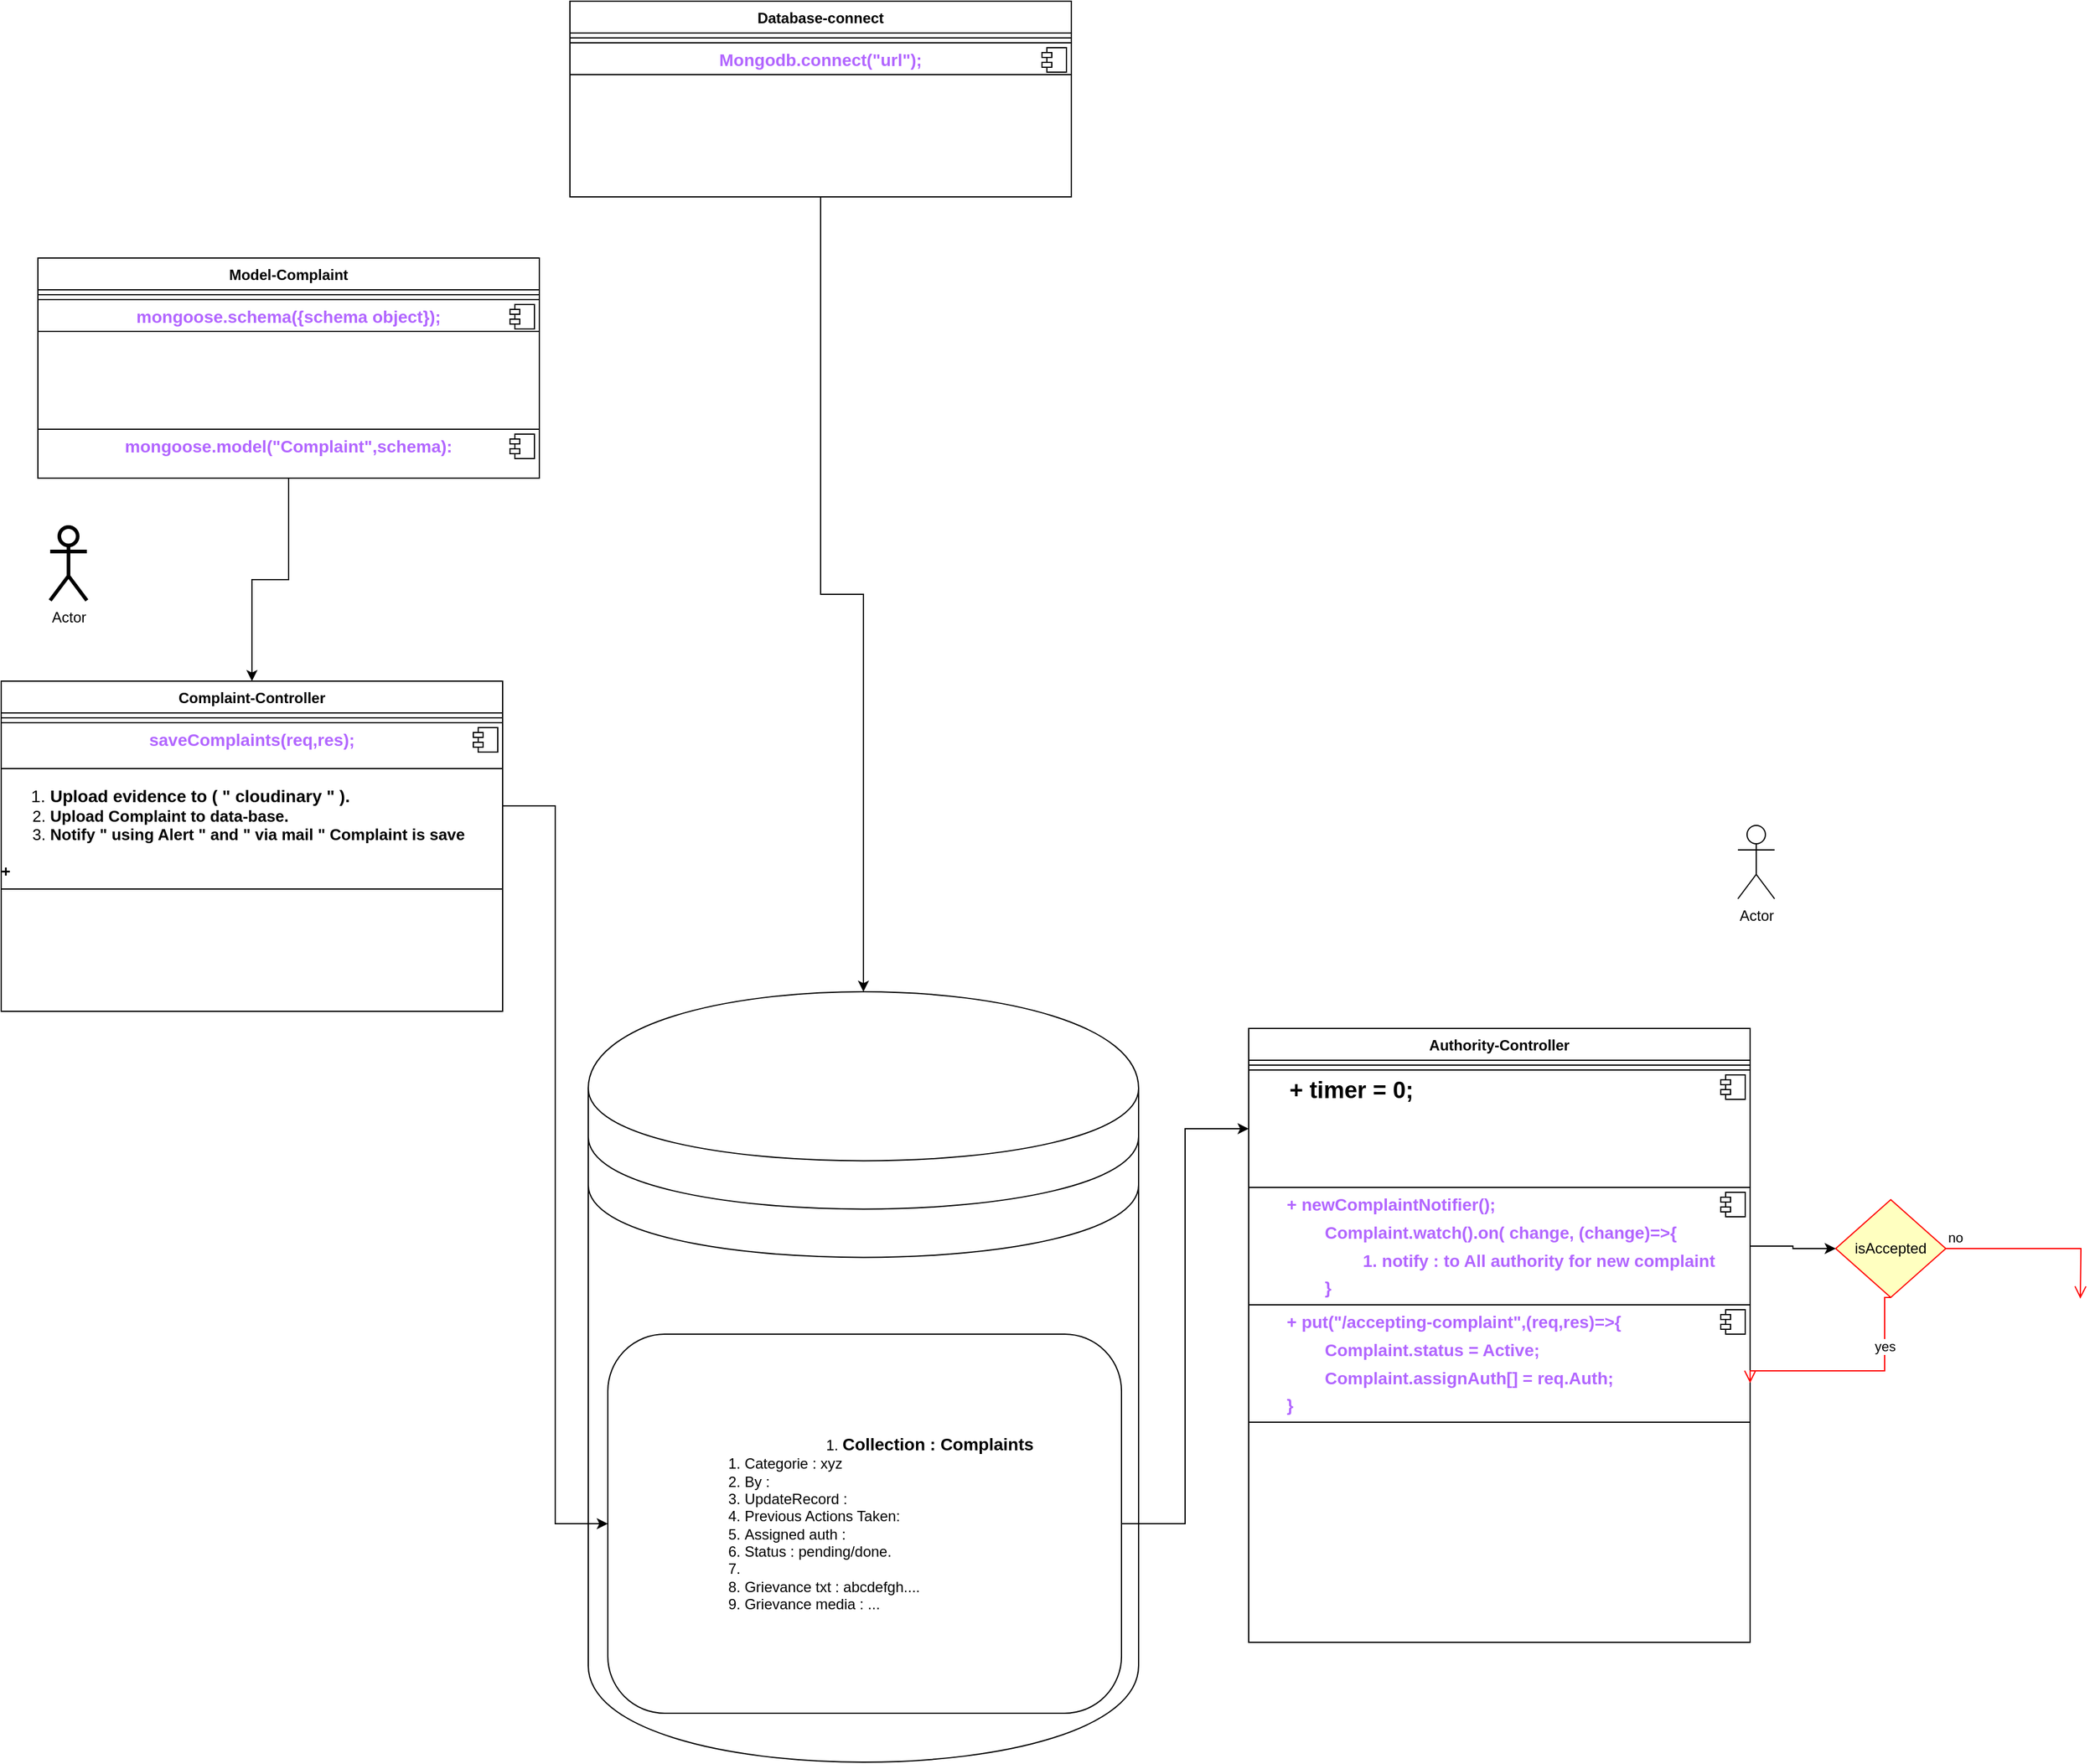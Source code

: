 <mxfile version="24.4.14" type="github">
  <diagram name="Page-1" id="e7e014a7-5840-1c2e-5031-d8a46d1fe8dd">
    <mxGraphModel dx="1050" dy="1479" grid="1" gridSize="10" guides="1" tooltips="1" connect="1" arrows="1" fold="1" page="1" pageScale="1" pageWidth="1169" pageHeight="826" background="none" math="0" shadow="0">
      <root>
        <mxCell id="0" />
        <mxCell id="1" parent="0" />
        <mxCell id="3_WuCKe3sOz0ISbzgZ4V-41" value="Actor" style="shape=umlActor;verticalLabelPosition=bottom;verticalAlign=top;html=1;outlineConnect=0;strokeWidth=3;" parent="1" vertex="1">
          <mxGeometry x="80" y="160" width="30" height="60" as="geometry" />
        </mxCell>
        <mxCell id="3_WuCKe3sOz0ISbzgZ4V-42" value="Complaint-Controller" style="swimlane;fontStyle=1;align=center;verticalAlign=top;childLayout=stackLayout;horizontal=1;startSize=26;horizontalStack=0;resizeParent=1;resizeParentMax=0;resizeLast=0;collapsible=1;marginBottom=0;whiteSpace=wrap;html=1;" parent="1" vertex="1">
          <mxGeometry x="40" y="286" width="410" height="270" as="geometry">
            <mxRectangle x="340" y="140" width="150" height="30" as="alternateBounds" />
          </mxGeometry>
        </mxCell>
        <mxCell id="3_WuCKe3sOz0ISbzgZ4V-44" value="" style="line;strokeWidth=1;fillColor=none;align=left;verticalAlign=middle;spacingTop=-1;spacingLeft=3;spacingRight=3;rotatable=0;labelPosition=right;points=[];portConstraint=eastwest;strokeColor=inherit;" parent="3_WuCKe3sOz0ISbzgZ4V-42" vertex="1">
          <mxGeometry y="26" width="410" height="8" as="geometry" />
        </mxCell>
        <mxCell id="3_WuCKe3sOz0ISbzgZ4V-53" value="&lt;p style=&quot;margin:0px;margin-top:6px;text-align:center;&quot;&gt;&lt;font style=&quot;text-align: left; font-size: 14px;&quot; color=&quot;#b266ff&quot;&gt;&lt;b&gt;saveComplaints(req,res);&lt;/b&gt;&lt;/font&gt;&lt;/p&gt;&lt;div&gt;&lt;ol style=&quot;font-size: 14px;&quot;&gt;&lt;/ol&gt;&lt;/div&gt;&lt;hr size=&quot;1&quot; style=&quot;border-style:solid;&quot;&gt;&lt;ol style=&quot;font-size: 14px;&quot;&gt;&lt;li&gt;&lt;span style=&quot;white-space: pre;&quot;&gt;&lt;b&gt;Upload evidence to ( &quot; cloudinary &quot; ).&lt;/b&gt;&lt;/span&gt;&lt;/li&gt;&lt;li style=&quot;font-size: 13px;&quot;&gt;&lt;span style=&quot;white-space: pre;&quot;&gt;&lt;b&gt;Upload Complaint to data-base.&lt;/b&gt;&lt;/span&gt;&lt;/li&gt;&lt;li style=&quot;font-size: 13px;&quot;&gt;&lt;span style=&quot;white-space: pre;&quot;&gt;&lt;b&gt;Notify &quot; using Alert &quot; and &quot; via mail &quot; Complaint is save&lt;/b&gt;&lt;/span&gt;&lt;/li&gt;&lt;/ol&gt;&lt;div&gt;&lt;span style=&quot;font-size: 13px; white-space: pre;&quot;&gt;&lt;b&gt;+ &lt;/b&gt;&lt;/span&gt;&lt;/div&gt;" style="align=left;overflow=fill;html=1;dropTarget=0;whiteSpace=wrap;" parent="3_WuCKe3sOz0ISbzgZ4V-42" vertex="1">
          <mxGeometry y="34" width="410" height="136" as="geometry" />
        </mxCell>
        <mxCell id="3_WuCKe3sOz0ISbzgZ4V-54" value="" style="shape=component;jettyWidth=8;jettyHeight=4;" parent="3_WuCKe3sOz0ISbzgZ4V-53" vertex="1">
          <mxGeometry x="1" width="20" height="20" relative="1" as="geometry">
            <mxPoint x="-24" y="4" as="offset" />
          </mxGeometry>
        </mxCell>
        <mxCell id="3_WuCKe3sOz0ISbzgZ4V-45" value="&lt;div style=&quot;&quot;&gt;&lt;div&gt;&lt;span style=&quot;font-size: 14px;&quot;&gt;&lt;br&gt;&lt;/span&gt;&lt;/div&gt;&lt;/div&gt;" style="text;strokeColor=none;fillColor=none;align=left;verticalAlign=top;spacingLeft=4;spacingRight=4;overflow=hidden;rotatable=0;points=[[0,0.5],[1,0.5]];portConstraint=eastwest;whiteSpace=wrap;html=1;" parent="3_WuCKe3sOz0ISbzgZ4V-42" vertex="1">
          <mxGeometry y="170" width="410" height="100" as="geometry" />
        </mxCell>
        <mxCell id="3_WuCKe3sOz0ISbzgZ4V-51" style="edgeStyle=orthogonalEdgeStyle;rounded=0;orthogonalLoop=1;jettySize=auto;html=1;exitX=1;exitY=0.5;exitDx=0;exitDy=0;" parent="3_WuCKe3sOz0ISbzgZ4V-42" source="3_WuCKe3sOz0ISbzgZ4V-45" target="3_WuCKe3sOz0ISbzgZ4V-45" edge="1">
          <mxGeometry relative="1" as="geometry" />
        </mxCell>
        <mxCell id="3_WuCKe3sOz0ISbzgZ4V-52" value="&lt;div style=&quot;padding-top: 10px;&quot;&gt;&lt;span style=&quot;background-color: initial;&quot;&gt;&lt;b&gt;&lt;font style=&quot;font-size: 14px;&quot;&gt;Grievance&lt;/font&gt;&lt;/b&gt;&lt;/span&gt;&lt;/div&gt;" style="shape=datastore;whiteSpace=wrap;html=1;align=center;" parent="1" vertex="1">
          <mxGeometry x="520" y="540" width="450" height="630" as="geometry" />
        </mxCell>
        <mxCell id="3_WuCKe3sOz0ISbzgZ4V-89" style="edgeStyle=orthogonalEdgeStyle;rounded=0;orthogonalLoop=1;jettySize=auto;html=1;" parent="1" source="3_WuCKe3sOz0ISbzgZ4V-55" target="3_WuCKe3sOz0ISbzgZ4V-52" edge="1">
          <mxGeometry relative="1" as="geometry" />
        </mxCell>
        <mxCell id="3_WuCKe3sOz0ISbzgZ4V-55" value="&lt;font style=&quot;font-size: 12px;&quot;&gt;Database-connect&lt;/font&gt;" style="swimlane;fontStyle=1;align=center;verticalAlign=top;childLayout=stackLayout;horizontal=1;startSize=26;horizontalStack=0;resizeParent=1;resizeParentMax=0;resizeLast=0;collapsible=1;marginBottom=0;whiteSpace=wrap;html=1;" parent="1" vertex="1">
          <mxGeometry x="505" y="-270" width="410" height="160" as="geometry">
            <mxRectangle x="340" y="140" width="150" height="30" as="alternateBounds" />
          </mxGeometry>
        </mxCell>
        <mxCell id="3_WuCKe3sOz0ISbzgZ4V-56" value="" style="line;strokeWidth=1;fillColor=none;align=left;verticalAlign=middle;spacingTop=-1;spacingLeft=3;spacingRight=3;rotatable=0;labelPosition=right;points=[];portConstraint=eastwest;strokeColor=inherit;" parent="3_WuCKe3sOz0ISbzgZ4V-55" vertex="1">
          <mxGeometry y="26" width="410" height="8" as="geometry" />
        </mxCell>
        <mxCell id="3_WuCKe3sOz0ISbzgZ4V-57" value="&lt;p style=&quot;margin:0px;margin-top:6px;text-align:center;&quot;&gt;&lt;font style=&quot;text-align: left; font-size: 14px;&quot; color=&quot;#b266ff&quot;&gt;&lt;b&gt;Mongodb.connect(&quot;url&quot;);&lt;/b&gt;&lt;/font&gt;&lt;/p&gt;" style="align=left;overflow=fill;html=1;dropTarget=0;whiteSpace=wrap;" parent="3_WuCKe3sOz0ISbzgZ4V-55" vertex="1">
          <mxGeometry y="34" width="410" height="26" as="geometry" />
        </mxCell>
        <mxCell id="3_WuCKe3sOz0ISbzgZ4V-58" value="" style="shape=component;jettyWidth=8;jettyHeight=4;" parent="3_WuCKe3sOz0ISbzgZ4V-57" vertex="1">
          <mxGeometry x="1" width="20" height="20" relative="1" as="geometry">
            <mxPoint x="-24" y="4" as="offset" />
          </mxGeometry>
        </mxCell>
        <mxCell id="3_WuCKe3sOz0ISbzgZ4V-59" value="&lt;div style=&quot;&quot;&gt;&lt;div&gt;&lt;span style=&quot;font-size: 14px;&quot;&gt;&lt;br&gt;&lt;/span&gt;&lt;/div&gt;&lt;/div&gt;" style="text;strokeColor=none;fillColor=none;align=left;verticalAlign=top;spacingLeft=4;spacingRight=4;overflow=hidden;rotatable=0;points=[[0,0.5],[1,0.5]];portConstraint=eastwest;whiteSpace=wrap;html=1;" parent="3_WuCKe3sOz0ISbzgZ4V-55" vertex="1">
          <mxGeometry y="60" width="410" height="100" as="geometry" />
        </mxCell>
        <mxCell id="3_WuCKe3sOz0ISbzgZ4V-60" style="edgeStyle=orthogonalEdgeStyle;rounded=0;orthogonalLoop=1;jettySize=auto;html=1;exitX=1;exitY=0.5;exitDx=0;exitDy=0;" parent="3_WuCKe3sOz0ISbzgZ4V-55" source="3_WuCKe3sOz0ISbzgZ4V-59" target="3_WuCKe3sOz0ISbzgZ4V-59" edge="1">
          <mxGeometry relative="1" as="geometry" />
        </mxCell>
        <mxCell id="3_WuCKe3sOz0ISbzgZ4V-87" style="edgeStyle=orthogonalEdgeStyle;rounded=0;orthogonalLoop=1;jettySize=auto;html=1;entryX=0;entryY=0.5;entryDx=0;entryDy=0;" parent="1" source="3_WuCKe3sOz0ISbzgZ4V-66" target="3_WuCKe3sOz0ISbzgZ4V-81" edge="1">
          <mxGeometry relative="1" as="geometry" />
        </mxCell>
        <mxCell id="3_WuCKe3sOz0ISbzgZ4V-66" value="&lt;ol&gt;&lt;ol&gt;&lt;ol&gt;&lt;li style=&quot;text-align: left;&quot;&gt;&lt;font size=&quot;1&quot;&gt;&lt;b style=&quot;font-size: 14px;&quot;&gt;Collection : Complaints&lt;/b&gt;&lt;/font&gt;&lt;/li&gt;&lt;/ol&gt;&lt;/ol&gt;&lt;li style=&quot;text-align: left;&quot;&gt;&lt;span style=&quot;white-space-collapse: preserve;&quot;&gt;Categorie : xyz&lt;/span&gt;&lt;/li&gt;&lt;li style=&quot;text-align: left;&quot;&gt;&lt;span style=&quot;white-space-collapse: preserve;&quot;&gt;By :&lt;/span&gt;&lt;/li&gt;&lt;li style=&quot;text-align: left;&quot;&gt;&lt;span style=&quot;white-space-collapse: preserve;&quot;&gt;UpdateRecord : &lt;/span&gt;&lt;/li&gt;&lt;li style=&quot;text-align: left;&quot;&gt;&lt;span style=&quot;white-space-collapse: preserve;&quot;&gt;Previous Actions Taken:&lt;/span&gt;&lt;/li&gt;&lt;li style=&quot;text-align: left;&quot;&gt;&lt;span style=&quot;white-space-collapse: preserve;&quot;&gt;Assigned auth : &lt;/span&gt;&lt;/li&gt;&lt;li style=&quot;text-align: left;&quot;&gt;&lt;span style=&quot;white-space-collapse: preserve;&quot;&gt;Status : pending/done.&lt;/span&gt;&lt;/li&gt;&lt;li style=&quot;text-align: left;&quot;&gt;&lt;span style=&quot;white-space-collapse: preserve;&quot;&gt;&lt;br&gt;&lt;/span&gt;&lt;/li&gt;&lt;li style=&quot;text-align: left;&quot;&gt;&lt;span style=&quot;white-space-collapse: preserve;&quot;&gt;Grievance txt : abcdefgh....&lt;/span&gt;&lt;/li&gt;&lt;li style=&quot;text-align: left;&quot;&gt;&lt;span style=&quot;white-space-collapse: preserve;&quot;&gt;Grievance media : ...&lt;/span&gt;&lt;/li&gt;&lt;/ol&gt;&lt;div&gt;&lt;span&gt;&lt;/span&gt;&lt;/div&gt;" style="rounded=1;whiteSpace=wrap;html=1;" parent="1" vertex="1">
          <mxGeometry x="536" y="820" width="420" height="310" as="geometry" />
        </mxCell>
        <mxCell id="3_WuCKe3sOz0ISbzgZ4V-68" value="&lt;font style=&quot;font-size: 12px;&quot;&gt;Model-Complaint&lt;/font&gt;" style="swimlane;fontStyle=1;align=center;verticalAlign=top;childLayout=stackLayout;horizontal=1;startSize=26;horizontalStack=0;resizeParent=1;resizeParentMax=0;resizeLast=0;collapsible=1;marginBottom=0;whiteSpace=wrap;html=1;" parent="1" vertex="1">
          <mxGeometry x="70" y="-60" width="410" height="180" as="geometry">
            <mxRectangle x="340" y="140" width="150" height="30" as="alternateBounds" />
          </mxGeometry>
        </mxCell>
        <mxCell id="3_WuCKe3sOz0ISbzgZ4V-69" value="" style="line;strokeWidth=1;fillColor=none;align=left;verticalAlign=middle;spacingTop=-1;spacingLeft=3;spacingRight=3;rotatable=0;labelPosition=right;points=[];portConstraint=eastwest;strokeColor=inherit;" parent="3_WuCKe3sOz0ISbzgZ4V-68" vertex="1">
          <mxGeometry y="26" width="410" height="8" as="geometry" />
        </mxCell>
        <mxCell id="3_WuCKe3sOz0ISbzgZ4V-70" value="&lt;p style=&quot;margin:0px;margin-top:6px;text-align:center;&quot;&gt;&lt;font style=&quot;text-align: left; font-size: 14px;&quot; color=&quot;#b266ff&quot;&gt;&lt;b&gt;mongoose.schema({schema object});&lt;/b&gt;&lt;/font&gt;&lt;/p&gt;" style="align=left;overflow=fill;html=1;dropTarget=0;whiteSpace=wrap;" parent="3_WuCKe3sOz0ISbzgZ4V-68" vertex="1">
          <mxGeometry y="34" width="410" height="26" as="geometry" />
        </mxCell>
        <mxCell id="3_WuCKe3sOz0ISbzgZ4V-71" value="" style="shape=component;jettyWidth=8;jettyHeight=4;" parent="3_WuCKe3sOz0ISbzgZ4V-70" vertex="1">
          <mxGeometry x="1" width="20" height="20" relative="1" as="geometry">
            <mxPoint x="-24" y="4" as="offset" />
          </mxGeometry>
        </mxCell>
        <mxCell id="3_WuCKe3sOz0ISbzgZ4V-72" value="&lt;div style=&quot;&quot;&gt;&lt;div&gt;&lt;span style=&quot;font-size: 14px;&quot;&gt;&lt;br&gt;&lt;/span&gt;&lt;/div&gt;&lt;/div&gt;" style="text;strokeColor=none;fillColor=none;align=left;verticalAlign=top;spacingLeft=4;spacingRight=4;overflow=hidden;rotatable=0;points=[[0,0.5],[1,0.5]];portConstraint=eastwest;whiteSpace=wrap;html=1;" parent="3_WuCKe3sOz0ISbzgZ4V-68" vertex="1">
          <mxGeometry y="60" width="410" height="80" as="geometry" />
        </mxCell>
        <mxCell id="3_WuCKe3sOz0ISbzgZ4V-73" style="edgeStyle=orthogonalEdgeStyle;rounded=0;orthogonalLoop=1;jettySize=auto;html=1;exitX=1;exitY=0.5;exitDx=0;exitDy=0;" parent="3_WuCKe3sOz0ISbzgZ4V-68" source="3_WuCKe3sOz0ISbzgZ4V-72" target="3_WuCKe3sOz0ISbzgZ4V-72" edge="1">
          <mxGeometry relative="1" as="geometry" />
        </mxCell>
        <mxCell id="3_WuCKe3sOz0ISbzgZ4V-74" value="&lt;p style=&quot;margin: 6px 0px 0px; text-align: center;&quot;&gt;&lt;font style=&quot;text-align: left; font-size: 14px;&quot; color=&quot;#b266ff&quot;&gt;&lt;b&gt;mongoose.model(&quot;Complaint&quot;,schema):&lt;/b&gt;&lt;/font&gt;&lt;/p&gt;" style="align=left;overflow=fill;html=1;dropTarget=0;whiteSpace=wrap;" parent="3_WuCKe3sOz0ISbzgZ4V-68" vertex="1">
          <mxGeometry y="140" width="410" height="40" as="geometry" />
        </mxCell>
        <mxCell id="3_WuCKe3sOz0ISbzgZ4V-75" value="" style="shape=component;jettyWidth=8;jettyHeight=4;" parent="3_WuCKe3sOz0ISbzgZ4V-74" vertex="1">
          <mxGeometry x="1" width="20" height="20" relative="1" as="geometry">
            <mxPoint x="-24" y="4" as="offset" />
          </mxGeometry>
        </mxCell>
        <mxCell id="3_WuCKe3sOz0ISbzgZ4V-77" style="edgeStyle=orthogonalEdgeStyle;rounded=0;orthogonalLoop=1;jettySize=auto;html=1;entryX=0.5;entryY=0;entryDx=0;entryDy=0;" parent="1" source="3_WuCKe3sOz0ISbzgZ4V-74" target="3_WuCKe3sOz0ISbzgZ4V-42" edge="1">
          <mxGeometry relative="1" as="geometry" />
        </mxCell>
        <mxCell id="3_WuCKe3sOz0ISbzgZ4V-79" value="&lt;font style=&quot;font-size: 12px;&quot;&gt;Authority-Controller&lt;/font&gt;" style="swimlane;fontStyle=1;align=center;verticalAlign=top;childLayout=stackLayout;horizontal=1;startSize=26;horizontalStack=0;resizeParent=1;resizeParentMax=0;resizeLast=0;collapsible=1;marginBottom=0;whiteSpace=wrap;html=1;" parent="1" vertex="1">
          <mxGeometry x="1060" y="570" width="410" height="502" as="geometry">
            <mxRectangle x="340" y="140" width="150" height="30" as="alternateBounds" />
          </mxGeometry>
        </mxCell>
        <mxCell id="3_WuCKe3sOz0ISbzgZ4V-80" value="" style="line;strokeWidth=1;fillColor=none;align=left;verticalAlign=middle;spacingTop=-1;spacingLeft=3;spacingRight=3;rotatable=0;labelPosition=right;points=[];portConstraint=eastwest;strokeColor=inherit;" parent="3_WuCKe3sOz0ISbzgZ4V-79" vertex="1">
          <mxGeometry y="26" width="410" height="8" as="geometry" />
        </mxCell>
        <mxCell id="3_WuCKe3sOz0ISbzgZ4V-81" value="&lt;p style=&quot;text-align: left; margin: 6px 0px 0px;&quot;&gt;&lt;span style=&quot;white-space: pre; font-size: 15px;&quot;&gt;&#x9;&lt;/span&gt;&lt;font size=&quot;1&quot;&gt;&lt;b style=&quot;font-size: 19px;&quot;&gt;+ timer = 0;&lt;/b&gt;&lt;/font&gt;&lt;br&gt;&lt;/p&gt;" style="align=left;overflow=fill;html=1;dropTarget=0;whiteSpace=wrap;" parent="3_WuCKe3sOz0ISbzgZ4V-79" vertex="1">
          <mxGeometry y="34" width="410" height="96" as="geometry" />
        </mxCell>
        <mxCell id="3_WuCKe3sOz0ISbzgZ4V-82" value="" style="shape=component;jettyWidth=8;jettyHeight=4;" parent="3_WuCKe3sOz0ISbzgZ4V-81" vertex="1">
          <mxGeometry x="1" width="20" height="20" relative="1" as="geometry">
            <mxPoint x="-24" y="4" as="offset" />
          </mxGeometry>
        </mxCell>
        <mxCell id="3_WuCKe3sOz0ISbzgZ4V-84" style="edgeStyle=orthogonalEdgeStyle;rounded=0;orthogonalLoop=1;jettySize=auto;html=1;exitX=1;exitY=0.5;exitDx=0;exitDy=0;" parent="3_WuCKe3sOz0ISbzgZ4V-79" source="3_WuCKe3sOz0ISbzgZ4V-83" target="3_WuCKe3sOz0ISbzgZ4V-83" edge="1">
          <mxGeometry relative="1" as="geometry" />
        </mxCell>
        <mxCell id="IhhYe4YcLu-dkBaRPtam-1" value="&lt;p style=&quot;margin: 6px 0px 0px;&quot;&gt;&lt;font color=&quot;#b266ff&quot;&gt;&lt;span style=&quot;font-size: 14px;&quot;&gt;&lt;b&gt;&lt;span style=&quot;white-space: pre;&quot;&gt;&#x9;&lt;/span&gt;+ newComplaintNotifier();&lt;/b&gt;&lt;/span&gt;&lt;/font&gt;&lt;/p&gt;&lt;p style=&quot;margin: 6px 0px 0px;&quot;&gt;&lt;b style=&quot;font-size: 14px; color: rgb(178, 102, 255); background-color: initial;&quot;&gt;&lt;span style=&quot;white-space: pre;&quot;&gt;&#x9;&lt;/span&gt;&lt;span style=&quot;white-space: pre;&quot;&gt;&#x9;&lt;/span&gt;Complaint.watch().on( change, (change)=&amp;gt;{&lt;/b&gt;&lt;/p&gt;&lt;p style=&quot;margin: 6px 0px 0px;&quot;&gt;&lt;b style=&quot;font-size: 14px; color: rgb(178, 102, 255); background-color: initial;&quot;&gt;&lt;span style=&quot;white-space: pre;&quot;&gt;&#x9;&lt;/span&gt;&lt;span style=&quot;white-space: pre;&quot;&gt;&#x9;&lt;/span&gt;&lt;span style=&quot;white-space: pre;&quot;&gt;&#x9;&lt;/span&gt;1. notify : to All authority for new complaint&lt;/b&gt;&lt;/p&gt;&lt;p style=&quot;margin: 6px 0px 0px;&quot;&gt;&lt;b style=&quot;font-size: 14px; color: rgb(178, 102, 255); background-color: initial;&quot;&gt;&lt;span style=&quot;white-space: pre;&quot;&gt;&#x9;&lt;/span&gt;&lt;span style=&quot;white-space: pre;&quot;&gt;&#x9;&lt;/span&gt;}&lt;/b&gt;&lt;/p&gt;&lt;p style=&quot;text-align: left; margin: 6px 0px 0px;&quot;&gt;&lt;/p&gt;&lt;p style=&quot;text-align: left; margin: 6px 0px 0px;&quot;&gt;&lt;/p&gt;&lt;p style=&quot;text-align: left; margin: 6px 0px 0px;&quot;&gt;&lt;/p&gt;" style="align=left;overflow=fill;html=1;dropTarget=0;whiteSpace=wrap;" parent="3_WuCKe3sOz0ISbzgZ4V-79" vertex="1">
          <mxGeometry y="130" width="410" height="96" as="geometry" />
        </mxCell>
        <mxCell id="IhhYe4YcLu-dkBaRPtam-2" value="" style="shape=component;jettyWidth=8;jettyHeight=4;" parent="IhhYe4YcLu-dkBaRPtam-1" vertex="1">
          <mxGeometry x="1" width="20" height="20" relative="1" as="geometry">
            <mxPoint x="-24" y="4" as="offset" />
          </mxGeometry>
        </mxCell>
        <mxCell id="IhhYe4YcLu-dkBaRPtam-3" value="&lt;p style=&quot;text-align: left; margin: 6px 0px 0px;&quot;&gt;&lt;font color=&quot;#b266ff&quot;&gt;&lt;span style=&quot;font-size: 14px;&quot;&gt;&lt;b&gt;&lt;span style=&quot;white-space: pre;&quot;&gt;&#x9;&lt;/span&gt;+ put(&quot;/accepting-complaint&quot;,(req,res)=&amp;gt;{&lt;/b&gt;&lt;/span&gt;&lt;/font&gt;&lt;/p&gt;&lt;p style=&quot;text-align: left; margin: 6px 0px 0px;&quot;&gt;&lt;font color=&quot;#b266ff&quot;&gt;&lt;span style=&quot;font-size: 14px;&quot;&gt;&lt;b&gt;&lt;span style=&quot;white-space: pre;&quot;&gt;&#x9;&lt;/span&gt;&lt;span style=&quot;white-space: pre;&quot;&gt;&#x9;&lt;/span&gt;Complaint.status = Active;&lt;br&gt;&lt;/b&gt;&lt;/span&gt;&lt;/font&gt;&lt;/p&gt;&lt;p style=&quot;text-align: left; margin: 6px 0px 0px;&quot;&gt;&lt;font color=&quot;#b266ff&quot;&gt;&lt;span style=&quot;font-size: 14px;&quot;&gt;&lt;b&gt;&lt;span style=&quot;white-space: pre;&quot;&gt;&#x9;&lt;/span&gt;&lt;span style=&quot;white-space: pre;&quot;&gt;&#x9;&lt;/span&gt;Complaint.assignAuth[] = req.Auth;&lt;br&gt;&lt;/b&gt;&lt;/span&gt;&lt;/font&gt;&lt;/p&gt;&lt;p style=&quot;text-align: left; margin: 6px 0px 0px;&quot;&gt;&lt;font color=&quot;#b266ff&quot;&gt;&lt;span style=&quot;font-size: 14px;&quot;&gt;&lt;b&gt;&lt;span style=&quot;white-space: pre;&quot;&gt;&#x9;&lt;/span&gt;}&lt;/b&gt;&lt;/span&gt;&lt;/font&gt;&lt;/p&gt;&lt;p style=&quot;text-align: left; margin: 6px 0px 0px;&quot;&gt;&lt;/p&gt;&lt;p style=&quot;text-align: left; margin: 6px 0px 0px;&quot;&gt;&lt;/p&gt;&lt;p style=&quot;text-align: left; margin: 6px 0px 0px;&quot;&gt;&lt;/p&gt;" style="align=left;overflow=fill;html=1;dropTarget=0;whiteSpace=wrap;" parent="3_WuCKe3sOz0ISbzgZ4V-79" vertex="1">
          <mxGeometry y="226" width="410" height="96" as="geometry" />
        </mxCell>
        <mxCell id="IhhYe4YcLu-dkBaRPtam-4" value="" style="shape=component;jettyWidth=8;jettyHeight=4;" parent="IhhYe4YcLu-dkBaRPtam-3" vertex="1">
          <mxGeometry x="1" width="20" height="20" relative="1" as="geometry">
            <mxPoint x="-24" y="4" as="offset" />
          </mxGeometry>
        </mxCell>
        <mxCell id="3_WuCKe3sOz0ISbzgZ4V-83" value="&lt;div style=&quot;&quot;&gt;&lt;div&gt;&lt;span style=&quot;font-size: 14px;&quot;&gt;&lt;br&gt;&lt;/span&gt;&lt;/div&gt;&lt;/div&gt;" style="text;strokeColor=none;fillColor=none;align=left;verticalAlign=top;spacingLeft=4;spacingRight=4;overflow=hidden;rotatable=0;points=[[0,0.5],[1,0.5]];portConstraint=eastwest;whiteSpace=wrap;html=1;" parent="3_WuCKe3sOz0ISbzgZ4V-79" vertex="1">
          <mxGeometry y="322" width="410" height="180" as="geometry" />
        </mxCell>
        <mxCell id="3_WuCKe3sOz0ISbzgZ4V-88" style="edgeStyle=orthogonalEdgeStyle;rounded=0;orthogonalLoop=1;jettySize=auto;html=1;entryX=0;entryY=0.5;entryDx=0;entryDy=0;" parent="1" source="3_WuCKe3sOz0ISbzgZ4V-53" target="3_WuCKe3sOz0ISbzgZ4V-66" edge="1">
          <mxGeometry relative="1" as="geometry" />
        </mxCell>
        <mxCell id="4Sl2rFciPE8d8SWGaffe-1" value="Actor" style="shape=umlActor;verticalLabelPosition=bottom;verticalAlign=top;html=1;outlineConnect=0;" parent="1" vertex="1">
          <mxGeometry x="1460" y="404" width="30" height="60" as="geometry" />
        </mxCell>
        <mxCell id="uDTXcJPl0m2LFcYTbMaU-2" value="isAccepted" style="rhombus;whiteSpace=wrap;html=1;fontColor=#000000;fillColor=#ffffc0;strokeColor=#ff0000;" vertex="1" parent="1">
          <mxGeometry x="1540" y="710" width="90" height="80" as="geometry" />
        </mxCell>
        <mxCell id="uDTXcJPl0m2LFcYTbMaU-3" value="no" style="edgeStyle=orthogonalEdgeStyle;html=1;align=left;verticalAlign=bottom;endArrow=open;endSize=8;strokeColor=#ff0000;rounded=0;" edge="1" source="uDTXcJPl0m2LFcYTbMaU-2" parent="1">
          <mxGeometry x="-1" relative="1" as="geometry">
            <mxPoint x="1740" y="791" as="targetPoint" />
          </mxGeometry>
        </mxCell>
        <mxCell id="uDTXcJPl0m2LFcYTbMaU-4" value="yes" style="edgeStyle=orthogonalEdgeStyle;html=1;align=left;verticalAlign=top;endArrow=open;endSize=8;strokeColor=#ff0000;rounded=0;exitX=0.5;exitY=1;exitDx=0;exitDy=0;" edge="1" source="uDTXcJPl0m2LFcYTbMaU-2" parent="1">
          <mxGeometry x="-0.659" y="-10" relative="1" as="geometry">
            <mxPoint x="1470" y="860" as="targetPoint" />
            <Array as="points">
              <mxPoint x="1580" y="850" />
              <mxPoint x="1470" y="850" />
            </Array>
            <mxPoint as="offset" />
          </mxGeometry>
        </mxCell>
        <mxCell id="uDTXcJPl0m2LFcYTbMaU-5" style="edgeStyle=orthogonalEdgeStyle;rounded=0;orthogonalLoop=1;jettySize=auto;html=1;entryX=0;entryY=0.5;entryDx=0;entryDy=0;" edge="1" parent="1" source="IhhYe4YcLu-dkBaRPtam-1" target="uDTXcJPl0m2LFcYTbMaU-2">
          <mxGeometry relative="1" as="geometry" />
        </mxCell>
      </root>
    </mxGraphModel>
  </diagram>
</mxfile>
